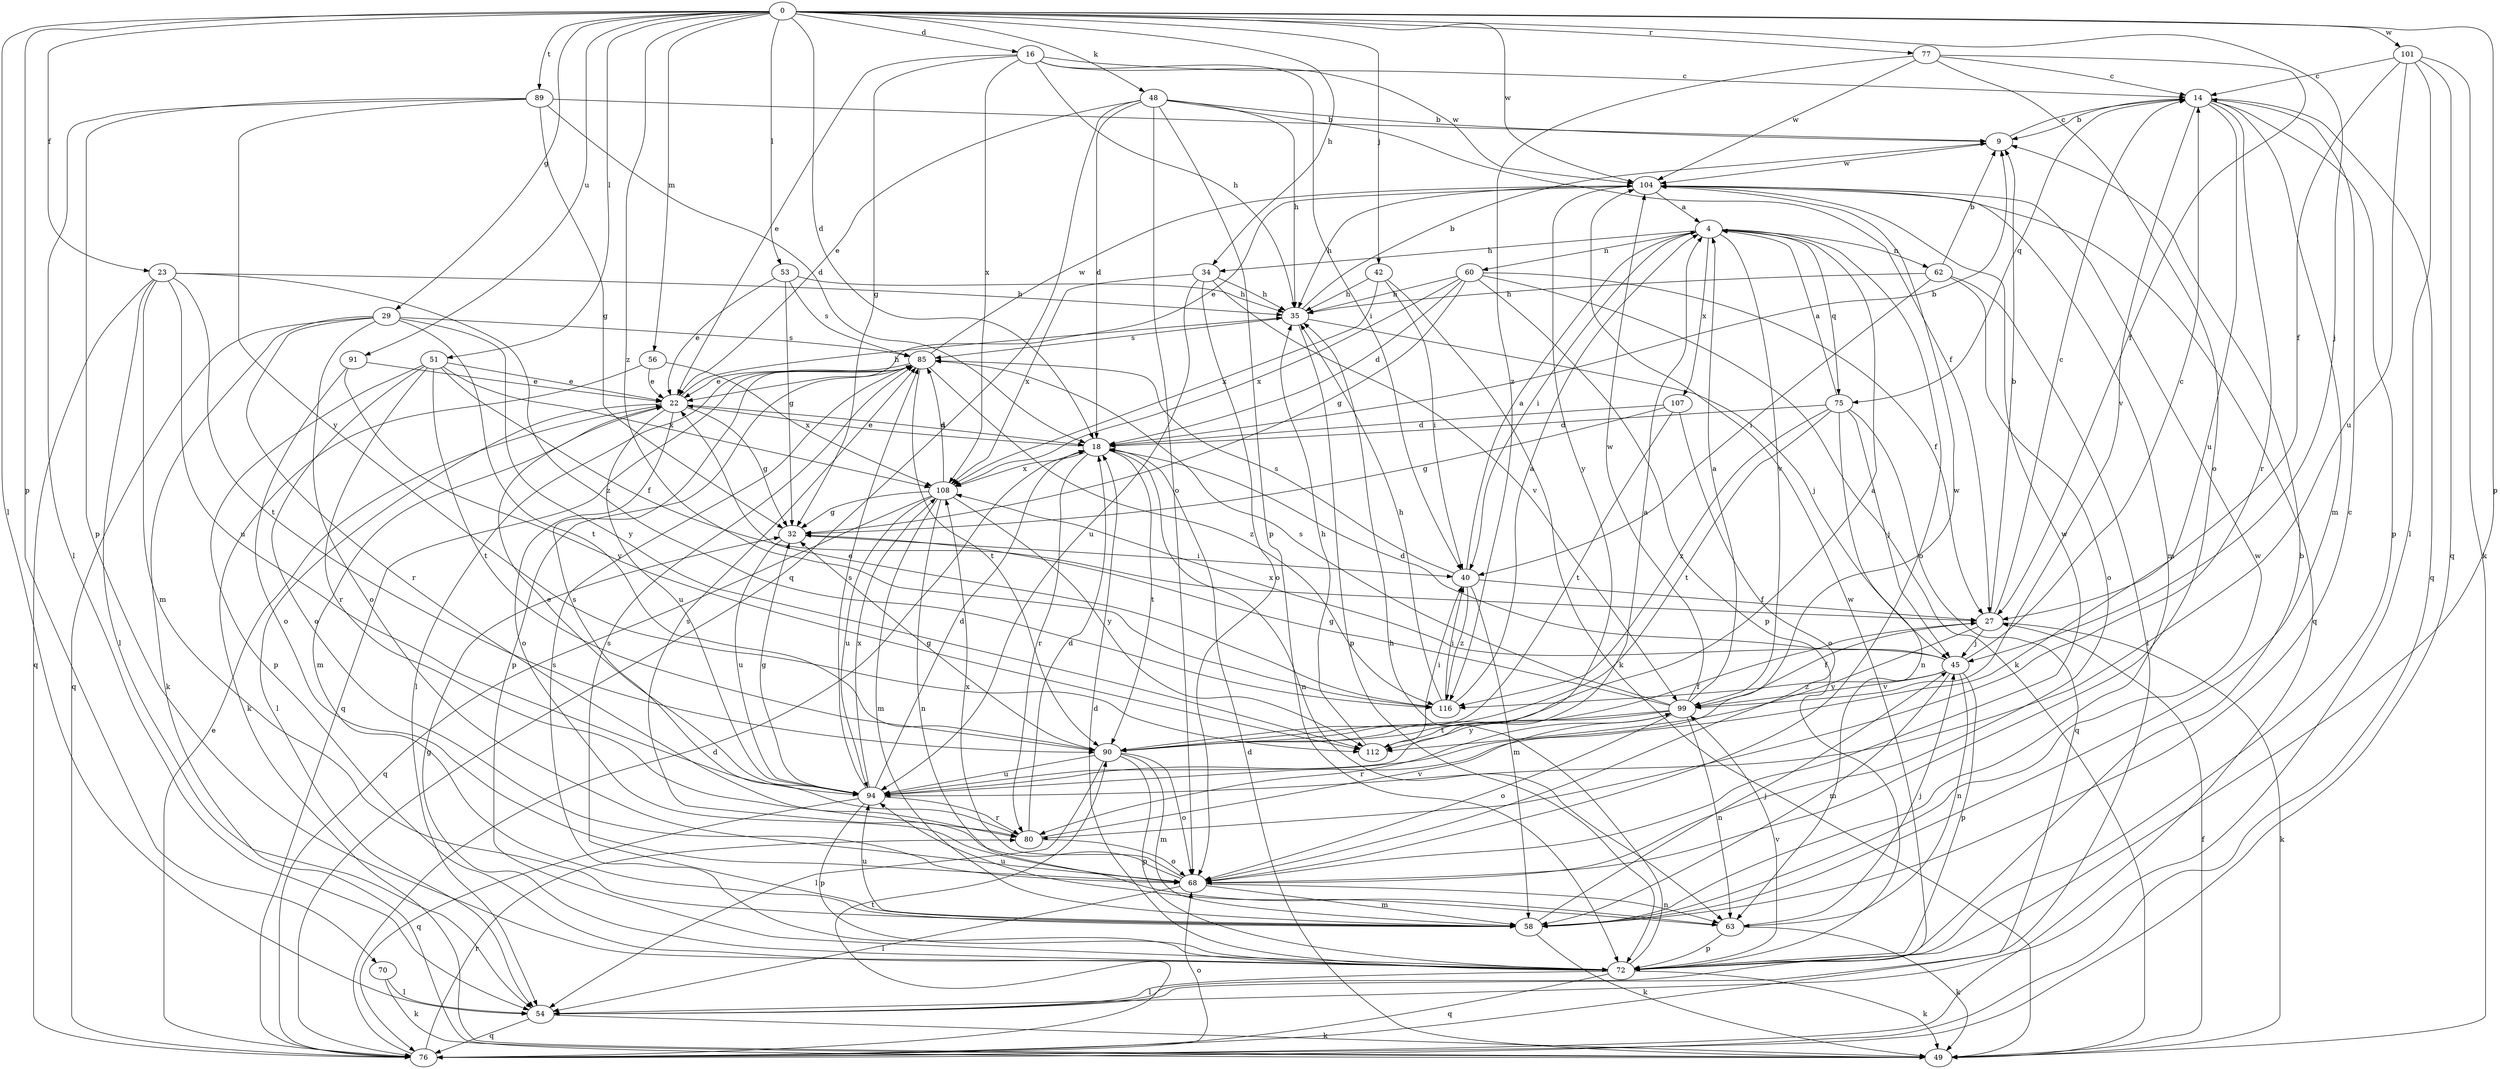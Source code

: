 strict digraph  {
0;
4;
9;
14;
16;
18;
22;
23;
27;
29;
32;
34;
35;
40;
42;
45;
48;
49;
51;
53;
54;
56;
58;
60;
62;
63;
68;
70;
72;
75;
76;
77;
80;
85;
89;
90;
91;
94;
99;
101;
104;
107;
108;
112;
116;
0 -> 16  [label=d];
0 -> 18  [label=d];
0 -> 23  [label=f];
0 -> 29  [label=g];
0 -> 34  [label=h];
0 -> 42  [label=j];
0 -> 45  [label=j];
0 -> 48  [label=k];
0 -> 51  [label=l];
0 -> 53  [label=l];
0 -> 54  [label=l];
0 -> 56  [label=m];
0 -> 70  [label=p];
0 -> 72  [label=p];
0 -> 77  [label=r];
0 -> 89  [label=t];
0 -> 91  [label=u];
0 -> 101  [label=w];
0 -> 104  [label=w];
0 -> 116  [label=z];
4 -> 34  [label=h];
4 -> 40  [label=i];
4 -> 60  [label=n];
4 -> 62  [label=n];
4 -> 68  [label=o];
4 -> 75  [label=q];
4 -> 99  [label=v];
4 -> 107  [label=x];
9 -> 14  [label=c];
9 -> 104  [label=w];
14 -> 9  [label=b];
14 -> 58  [label=m];
14 -> 72  [label=p];
14 -> 75  [label=q];
14 -> 76  [label=q];
14 -> 80  [label=r];
14 -> 94  [label=u];
14 -> 99  [label=v];
16 -> 14  [label=c];
16 -> 22  [label=e];
16 -> 32  [label=g];
16 -> 35  [label=h];
16 -> 40  [label=i];
16 -> 104  [label=w];
16 -> 108  [label=x];
18 -> 9  [label=b];
18 -> 22  [label=e];
18 -> 63  [label=n];
18 -> 80  [label=r];
18 -> 90  [label=t];
18 -> 108  [label=x];
22 -> 18  [label=d];
22 -> 32  [label=g];
22 -> 35  [label=h];
22 -> 54  [label=l];
22 -> 58  [label=m];
22 -> 68  [label=o];
22 -> 94  [label=u];
23 -> 35  [label=h];
23 -> 54  [label=l];
23 -> 58  [label=m];
23 -> 76  [label=q];
23 -> 90  [label=t];
23 -> 94  [label=u];
23 -> 116  [label=z];
27 -> 9  [label=b];
27 -> 14  [label=c];
27 -> 45  [label=j];
27 -> 49  [label=k];
27 -> 112  [label=y];
29 -> 49  [label=k];
29 -> 68  [label=o];
29 -> 76  [label=q];
29 -> 80  [label=r];
29 -> 85  [label=s];
29 -> 90  [label=t];
29 -> 112  [label=y];
32 -> 40  [label=i];
32 -> 94  [label=u];
34 -> 35  [label=h];
34 -> 68  [label=o];
34 -> 94  [label=u];
34 -> 99  [label=v];
34 -> 108  [label=x];
35 -> 9  [label=b];
35 -> 45  [label=j];
35 -> 72  [label=p];
35 -> 85  [label=s];
40 -> 4  [label=a];
40 -> 27  [label=f];
40 -> 58  [label=m];
40 -> 85  [label=s];
40 -> 116  [label=z];
42 -> 35  [label=h];
42 -> 40  [label=i];
42 -> 49  [label=k];
42 -> 108  [label=x];
45 -> 14  [label=c];
45 -> 18  [label=d];
45 -> 58  [label=m];
45 -> 63  [label=n];
45 -> 72  [label=p];
45 -> 99  [label=v];
45 -> 108  [label=x];
45 -> 116  [label=z];
48 -> 9  [label=b];
48 -> 18  [label=d];
48 -> 22  [label=e];
48 -> 27  [label=f];
48 -> 35  [label=h];
48 -> 68  [label=o];
48 -> 72  [label=p];
48 -> 76  [label=q];
49 -> 18  [label=d];
49 -> 27  [label=f];
51 -> 22  [label=e];
51 -> 27  [label=f];
51 -> 68  [label=o];
51 -> 72  [label=p];
51 -> 80  [label=r];
51 -> 90  [label=t];
51 -> 108  [label=x];
53 -> 22  [label=e];
53 -> 32  [label=g];
53 -> 35  [label=h];
53 -> 85  [label=s];
54 -> 49  [label=k];
54 -> 76  [label=q];
54 -> 104  [label=w];
56 -> 22  [label=e];
56 -> 49  [label=k];
56 -> 108  [label=x];
58 -> 14  [label=c];
58 -> 45  [label=j];
58 -> 49  [label=k];
58 -> 85  [label=s];
58 -> 94  [label=u];
58 -> 104  [label=w];
60 -> 18  [label=d];
60 -> 27  [label=f];
60 -> 32  [label=g];
60 -> 35  [label=h];
60 -> 49  [label=k];
60 -> 72  [label=p];
60 -> 108  [label=x];
62 -> 9  [label=b];
62 -> 35  [label=h];
62 -> 40  [label=i];
62 -> 54  [label=l];
62 -> 68  [label=o];
63 -> 45  [label=j];
63 -> 49  [label=k];
63 -> 72  [label=p];
63 -> 94  [label=u];
68 -> 54  [label=l];
68 -> 58  [label=m];
68 -> 63  [label=n];
68 -> 85  [label=s];
68 -> 104  [label=w];
68 -> 108  [label=x];
70 -> 49  [label=k];
70 -> 54  [label=l];
72 -> 9  [label=b];
72 -> 18  [label=d];
72 -> 32  [label=g];
72 -> 35  [label=h];
72 -> 49  [label=k];
72 -> 54  [label=l];
72 -> 76  [label=q];
72 -> 85  [label=s];
72 -> 99  [label=v];
75 -> 4  [label=a];
75 -> 18  [label=d];
75 -> 45  [label=j];
75 -> 63  [label=n];
75 -> 76  [label=q];
75 -> 90  [label=t];
75 -> 116  [label=z];
76 -> 18  [label=d];
76 -> 22  [label=e];
76 -> 68  [label=o];
76 -> 80  [label=r];
76 -> 90  [label=t];
77 -> 14  [label=c];
77 -> 27  [label=f];
77 -> 68  [label=o];
77 -> 104  [label=w];
77 -> 116  [label=z];
80 -> 18  [label=d];
80 -> 68  [label=o];
80 -> 85  [label=s];
80 -> 99  [label=v];
85 -> 22  [label=e];
85 -> 54  [label=l];
85 -> 72  [label=p];
85 -> 76  [label=q];
85 -> 90  [label=t];
85 -> 104  [label=w];
85 -> 116  [label=z];
89 -> 9  [label=b];
89 -> 18  [label=d];
89 -> 32  [label=g];
89 -> 54  [label=l];
89 -> 72  [label=p];
89 -> 112  [label=y];
90 -> 4  [label=a];
90 -> 27  [label=f];
90 -> 32  [label=g];
90 -> 54  [label=l];
90 -> 58  [label=m];
90 -> 68  [label=o];
90 -> 72  [label=p];
90 -> 94  [label=u];
91 -> 22  [label=e];
91 -> 68  [label=o];
91 -> 112  [label=y];
94 -> 4  [label=a];
94 -> 18  [label=d];
94 -> 22  [label=e];
94 -> 32  [label=g];
94 -> 72  [label=p];
94 -> 76  [label=q];
94 -> 80  [label=r];
94 -> 85  [label=s];
94 -> 104  [label=w];
94 -> 108  [label=x];
99 -> 4  [label=a];
99 -> 27  [label=f];
99 -> 32  [label=g];
99 -> 63  [label=n];
99 -> 68  [label=o];
99 -> 80  [label=r];
99 -> 85  [label=s];
99 -> 90  [label=t];
99 -> 104  [label=w];
99 -> 112  [label=y];
101 -> 14  [label=c];
101 -> 27  [label=f];
101 -> 49  [label=k];
101 -> 54  [label=l];
101 -> 76  [label=q];
101 -> 94  [label=u];
104 -> 4  [label=a];
104 -> 22  [label=e];
104 -> 35  [label=h];
104 -> 58  [label=m];
104 -> 76  [label=q];
104 -> 112  [label=y];
107 -> 18  [label=d];
107 -> 32  [label=g];
107 -> 68  [label=o];
107 -> 90  [label=t];
108 -> 32  [label=g];
108 -> 58  [label=m];
108 -> 63  [label=n];
108 -> 76  [label=q];
108 -> 85  [label=s];
108 -> 94  [label=u];
108 -> 112  [label=y];
112 -> 35  [label=h];
112 -> 40  [label=i];
116 -> 4  [label=a];
116 -> 22  [label=e];
116 -> 35  [label=h];
116 -> 40  [label=i];
}
